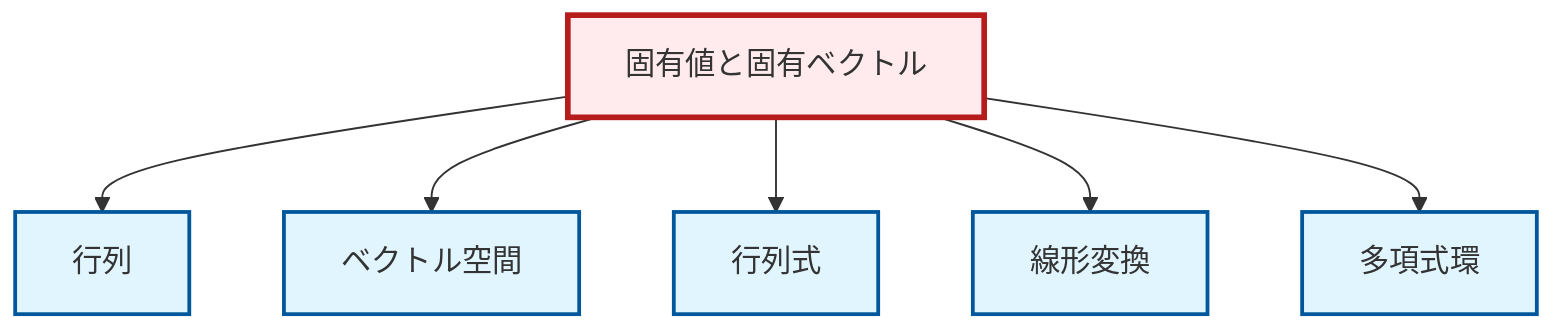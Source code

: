 graph TD
    classDef definition fill:#e1f5fe,stroke:#01579b,stroke-width:2px
    classDef theorem fill:#f3e5f5,stroke:#4a148c,stroke-width:2px
    classDef axiom fill:#fff3e0,stroke:#e65100,stroke-width:2px
    classDef example fill:#e8f5e9,stroke:#1b5e20,stroke-width:2px
    classDef current fill:#ffebee,stroke:#b71c1c,stroke-width:3px
    def-eigenvalue-eigenvector["固有値と固有ベクトル"]:::definition
    def-linear-transformation["線形変換"]:::definition
    def-matrix["行列"]:::definition
    def-determinant["行列式"]:::definition
    def-polynomial-ring["多項式環"]:::definition
    def-vector-space["ベクトル空間"]:::definition
    def-eigenvalue-eigenvector --> def-matrix
    def-eigenvalue-eigenvector --> def-vector-space
    def-eigenvalue-eigenvector --> def-determinant
    def-eigenvalue-eigenvector --> def-linear-transformation
    def-eigenvalue-eigenvector --> def-polynomial-ring
    class def-eigenvalue-eigenvector current